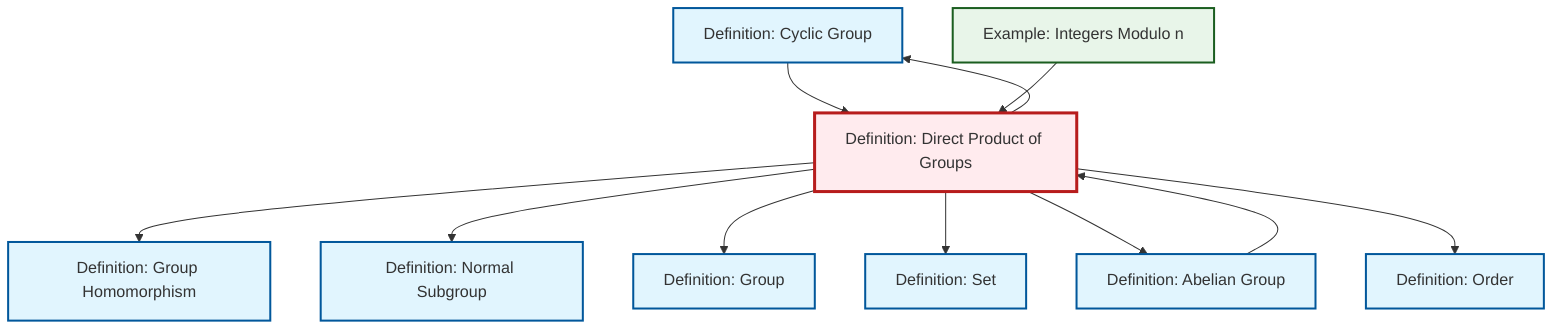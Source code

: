 graph TD
    classDef definition fill:#e1f5fe,stroke:#01579b,stroke-width:2px
    classDef theorem fill:#f3e5f5,stroke:#4a148c,stroke-width:2px
    classDef axiom fill:#fff3e0,stroke:#e65100,stroke-width:2px
    classDef example fill:#e8f5e9,stroke:#1b5e20,stroke-width:2px
    classDef current fill:#ffebee,stroke:#b71c1c,stroke-width:3px
    def-cyclic-group["Definition: Cyclic Group"]:::definition
    def-order["Definition: Order"]:::definition
    def-set["Definition: Set"]:::definition
    def-abelian-group["Definition: Abelian Group"]:::definition
    def-normal-subgroup["Definition: Normal Subgroup"]:::definition
    def-homomorphism["Definition: Group Homomorphism"]:::definition
    def-direct-product["Definition: Direct Product of Groups"]:::definition
    def-group["Definition: Group"]:::definition
    ex-quotient-integers-mod-n["Example: Integers Modulo n"]:::example
    def-direct-product --> def-homomorphism
    def-direct-product --> def-normal-subgroup
    def-cyclic-group --> def-direct-product
    def-direct-product --> def-group
    def-direct-product --> def-cyclic-group
    def-abelian-group --> def-direct-product
    def-direct-product --> def-set
    ex-quotient-integers-mod-n --> def-direct-product
    def-direct-product --> def-abelian-group
    def-direct-product --> def-order
    class def-direct-product current